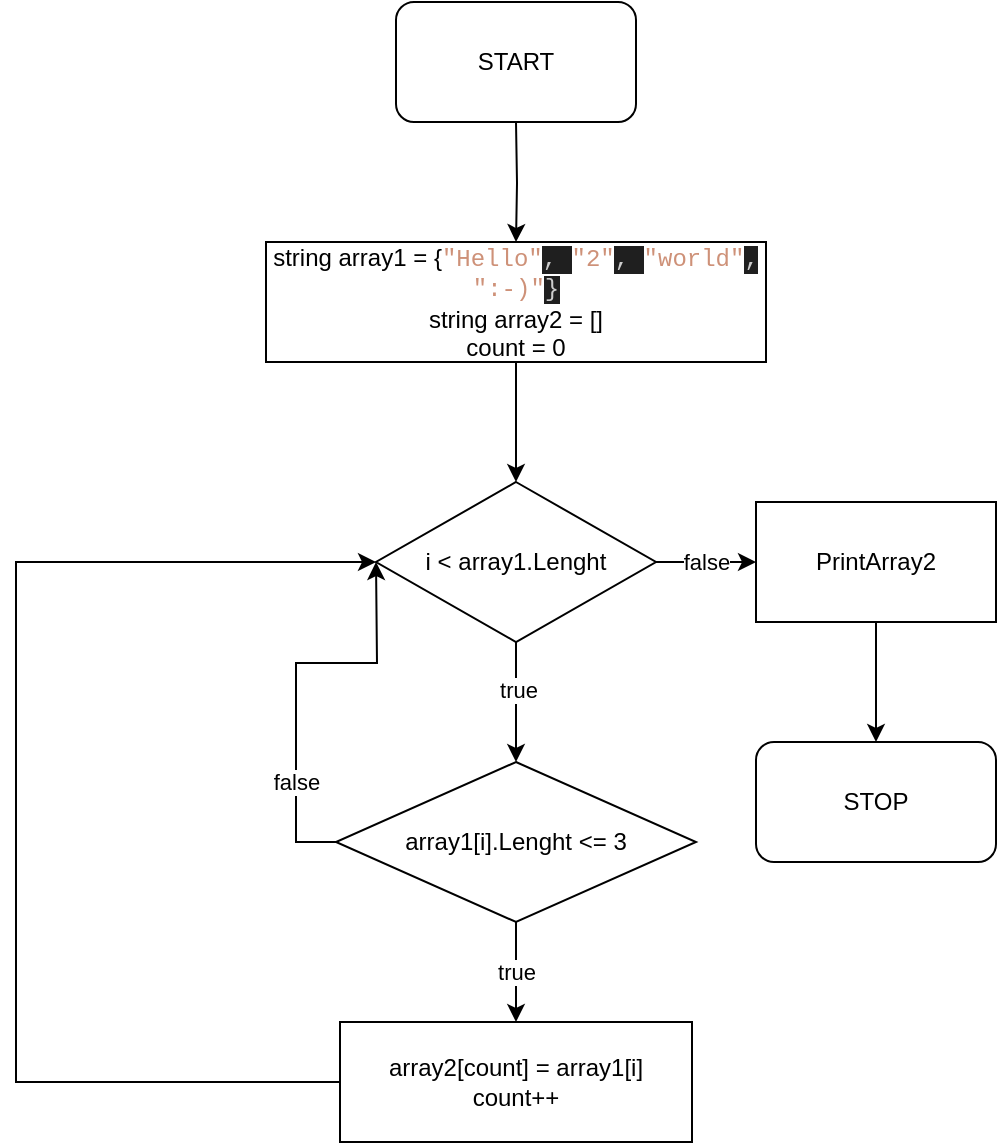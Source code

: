<mxfile version="22.0.0" type="google">
  <diagram name="Страница — 1" id="e3t88kr3ycms4kHiiJJu">
    <mxGraphModel grid="1" page="1" gridSize="10" guides="1" tooltips="1" connect="1" arrows="1" fold="1" pageScale="1" pageWidth="827" pageHeight="1169" math="0" shadow="0">
      <root>
        <mxCell id="0" />
        <mxCell id="1" parent="0" />
        <mxCell id="CfJrtq1wyNXg976miCfc-3" value="" style="edgeStyle=orthogonalEdgeStyle;rounded=0;orthogonalLoop=1;jettySize=auto;html=1;" edge="1" parent="1" target="CfJrtq1wyNXg976miCfc-2">
          <mxGeometry relative="1" as="geometry">
            <mxPoint x="260" y="60" as="sourcePoint" />
          </mxGeometry>
        </mxCell>
        <mxCell id="CfJrtq1wyNXg976miCfc-1" value="START" style="rounded=1;whiteSpace=wrap;html=1;" vertex="1" parent="1">
          <mxGeometry x="200" width="120" height="60" as="geometry" />
        </mxCell>
        <mxCell id="CfJrtq1wyNXg976miCfc-5" value="" style="edgeStyle=orthogonalEdgeStyle;rounded=0;orthogonalLoop=1;jettySize=auto;html=1;" edge="1" parent="1" source="CfJrtq1wyNXg976miCfc-2" target="CfJrtq1wyNXg976miCfc-4">
          <mxGeometry relative="1" as="geometry" />
        </mxCell>
        <mxCell id="CfJrtq1wyNXg976miCfc-2" value="string array1 =&amp;nbsp;{&lt;span style=&quot;font-family: Menlo, Monaco, &amp;quot;Courier New&amp;quot;, monospace; color: rgb(206, 145, 120);&quot;&gt;&quot;Hello&quot;&lt;/span&gt;&lt;span style=&quot;background-color: rgb(31, 31, 31); color: rgb(204, 204, 204); font-family: Menlo, Monaco, &amp;quot;Courier New&amp;quot;, monospace;&quot;&gt;, &lt;/span&gt;&lt;span style=&quot;font-family: Menlo, Monaco, &amp;quot;Courier New&amp;quot;, monospace; color: rgb(206, 145, 120);&quot;&gt;&quot;2&quot;&lt;/span&gt;&lt;span style=&quot;background-color: rgb(31, 31, 31); color: rgb(204, 204, 204); font-family: Menlo, Monaco, &amp;quot;Courier New&amp;quot;, monospace;&quot;&gt;, &lt;/span&gt;&lt;span style=&quot;font-family: Menlo, Monaco, &amp;quot;Courier New&amp;quot;, monospace; color: rgb(206, 145, 120);&quot;&gt;&quot;world&quot;&lt;/span&gt;&lt;span style=&quot;background-color: rgb(31, 31, 31); color: rgb(204, 204, 204); font-family: Menlo, Monaco, &amp;quot;Courier New&amp;quot;, monospace;&quot;&gt;, &lt;/span&gt;&lt;span style=&quot;font-family: Menlo, Monaco, &amp;quot;Courier New&amp;quot;, monospace; color: rgb(206, 145, 120);&quot;&gt;&quot;:-)&quot;&lt;/span&gt;&lt;font style=&quot;&quot; color=&quot;#cccccc&quot;&gt;&lt;font face=&quot;Menlo, Monaco, Courier New, monospace&quot;&gt;&lt;span style=&quot;background-color: rgb(31, 31, 31);&quot;&gt;}&lt;br&gt;&lt;/span&gt;&lt;/font&gt;&lt;/font&gt;string array2 = []&lt;br&gt;count = 0" style="rounded=0;whiteSpace=wrap;html=1;" vertex="1" parent="1">
          <mxGeometry x="135" y="120" width="250" height="60" as="geometry" />
        </mxCell>
        <mxCell id="CfJrtq1wyNXg976miCfc-7" value="" style="edgeStyle=orthogonalEdgeStyle;rounded=0;orthogonalLoop=1;jettySize=auto;html=1;" edge="1" parent="1" source="CfJrtq1wyNXg976miCfc-4" target="CfJrtq1wyNXg976miCfc-6">
          <mxGeometry relative="1" as="geometry" />
        </mxCell>
        <mxCell id="CfJrtq1wyNXg976miCfc-8" value="true" style="edgeLabel;html=1;align=center;verticalAlign=middle;resizable=0;points=[];" vertex="1" connectable="0" parent="CfJrtq1wyNXg976miCfc-7">
          <mxGeometry x="-0.2" y="1" relative="1" as="geometry">
            <mxPoint as="offset" />
          </mxGeometry>
        </mxCell>
        <mxCell id="CfJrtq1wyNXg976miCfc-14" value="false" style="edgeStyle=orthogonalEdgeStyle;rounded=0;orthogonalLoop=1;jettySize=auto;html=1;" edge="1" parent="1" source="CfJrtq1wyNXg976miCfc-4" target="CfJrtq1wyNXg976miCfc-13">
          <mxGeometry relative="1" as="geometry" />
        </mxCell>
        <mxCell id="CfJrtq1wyNXg976miCfc-4" value="i &amp;lt; array1.Lenght" style="rhombus;whiteSpace=wrap;html=1;" vertex="1" parent="1">
          <mxGeometry x="190" y="240" width="140" height="80" as="geometry" />
        </mxCell>
        <mxCell id="CfJrtq1wyNXg976miCfc-11" value="true" style="edgeStyle=orthogonalEdgeStyle;rounded=0;orthogonalLoop=1;jettySize=auto;html=1;" edge="1" parent="1" source="CfJrtq1wyNXg976miCfc-6" target="CfJrtq1wyNXg976miCfc-9">
          <mxGeometry relative="1" as="geometry" />
        </mxCell>
        <mxCell id="CfJrtq1wyNXg976miCfc-12" value="false" style="edgeStyle=orthogonalEdgeStyle;rounded=0;orthogonalLoop=1;jettySize=auto;html=1;exitX=0;exitY=0.5;exitDx=0;exitDy=0;" edge="1" parent="1" source="CfJrtq1wyNXg976miCfc-6">
          <mxGeometry x="-0.501" relative="1" as="geometry">
            <mxPoint x="190" y="280" as="targetPoint" />
            <mxPoint as="offset" />
          </mxGeometry>
        </mxCell>
        <mxCell id="CfJrtq1wyNXg976miCfc-6" value="array1[i].Lenght &amp;lt;= 3" style="rhombus;whiteSpace=wrap;html=1;" vertex="1" parent="1">
          <mxGeometry x="170" y="380" width="180" height="80" as="geometry" />
        </mxCell>
        <mxCell id="CfJrtq1wyNXg976miCfc-10" style="edgeStyle=orthogonalEdgeStyle;rounded=0;orthogonalLoop=1;jettySize=auto;html=1;exitX=0;exitY=0.5;exitDx=0;exitDy=0;entryX=0;entryY=0.5;entryDx=0;entryDy=0;" edge="1" parent="1" source="CfJrtq1wyNXg976miCfc-9" target="CfJrtq1wyNXg976miCfc-4">
          <mxGeometry relative="1" as="geometry">
            <Array as="points">
              <mxPoint x="10" y="540" />
              <mxPoint x="10" y="280" />
            </Array>
          </mxGeometry>
        </mxCell>
        <mxCell id="CfJrtq1wyNXg976miCfc-9" value="array2[count] = array1[i]&lt;br&gt;count++" style="rounded=0;whiteSpace=wrap;html=1;" vertex="1" parent="1">
          <mxGeometry x="172" y="510" width="176" height="60" as="geometry" />
        </mxCell>
        <mxCell id="CfJrtq1wyNXg976miCfc-17" value="" style="edgeStyle=orthogonalEdgeStyle;rounded=0;orthogonalLoop=1;jettySize=auto;html=1;" edge="1" parent="1" source="CfJrtq1wyNXg976miCfc-13" target="CfJrtq1wyNXg976miCfc-16">
          <mxGeometry relative="1" as="geometry" />
        </mxCell>
        <mxCell id="CfJrtq1wyNXg976miCfc-13" value="PrintArray2" style="rounded=0;whiteSpace=wrap;html=1;" vertex="1" parent="1">
          <mxGeometry x="380" y="250" width="120" height="60" as="geometry" />
        </mxCell>
        <mxCell id="CfJrtq1wyNXg976miCfc-16" value="STOP" style="rounded=1;whiteSpace=wrap;html=1;" vertex="1" parent="1">
          <mxGeometry x="380" y="370" width="120" height="60" as="geometry" />
        </mxCell>
      </root>
    </mxGraphModel>
  </diagram>
</mxfile>
